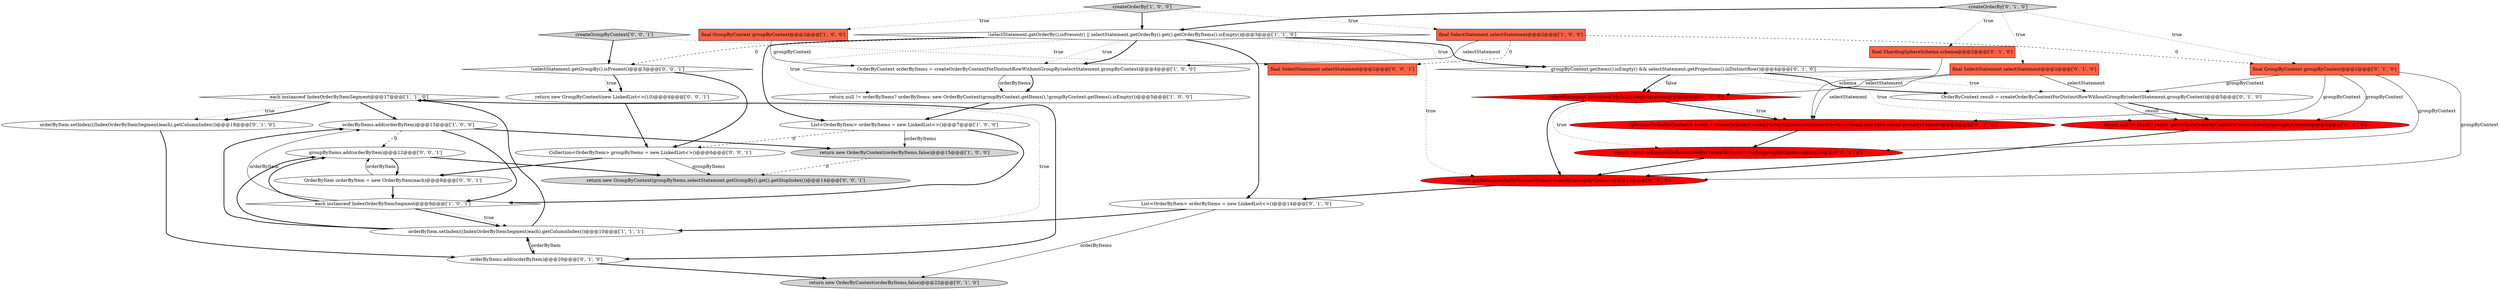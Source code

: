 digraph {
1 [style = filled, label = "each instanceof IndexOrderByItemSegment@@@17@@@['1', '1', '0']", fillcolor = white, shape = diamond image = "AAA0AAABBB1BBB"];
34 [style = filled, label = "return new GroupByContext(groupByItems,selectStatement.getGroupBy().get().getStopIndex())@@@14@@@['0', '0', '1']", fillcolor = lightgray, shape = ellipse image = "AAA0AAABBB3BBB"];
20 [style = filled, label = "OrderByContext result = createOrderByContextForDistinctRowWithoutGroupBy(selectStatement,groupByContext)@@@5@@@['0', '1', '0']", fillcolor = white, shape = ellipse image = "AAA0AAABBB2BBB"];
10 [style = filled, label = "final SelectStatement selectStatement@@@2@@@['1', '0', '0']", fillcolor = tomato, shape = box image = "AAA1AAABBB1BBB"];
17 [style = filled, label = "return getDefaultOrderByContextWithoutOrderBy(groupByContext)@@@12@@@['0', '1', '0']", fillcolor = red, shape = ellipse image = "AAA1AAABBB2BBB"];
21 [style = filled, label = "return result.orElse(getDefaultOrderByContextWithoutOrderBy(groupByContext))@@@10@@@['0', '1', '0']", fillcolor = red, shape = ellipse image = "AAA1AAABBB2BBB"];
31 [style = filled, label = "return new GroupByContext(new LinkedList<>(),0)@@@4@@@['0', '0', '1']", fillcolor = white, shape = ellipse image = "AAA0AAABBB3BBB"];
32 [style = filled, label = "createGroupByContext['0', '0', '1']", fillcolor = lightgray, shape = diamond image = "AAA0AAABBB3BBB"];
13 [style = filled, label = "Optional<OrderByContext> result = createOrderByContextForMySQLSelectWithoutOrderBy(schema,selectStatement,groupByContext)@@@9@@@['0', '1', '0']", fillcolor = red, shape = ellipse image = "AAA1AAABBB2BBB"];
8 [style = filled, label = "return null != orderByItems? orderByItems: new OrderByContext(groupByContext.getItems(),!groupByContext.getItems().isEmpty())@@@5@@@['1', '0', '0']", fillcolor = white, shape = ellipse image = "AAA0AAABBB1BBB"];
28 [style = filled, label = "groupByItems.add(orderByItem)@@@12@@@['0', '0', '1']", fillcolor = white, shape = ellipse image = "AAA0AAABBB3BBB"];
11 [style = filled, label = "List<OrderByItem> orderByItems = new LinkedList<>()@@@7@@@['1', '0', '0']", fillcolor = white, shape = ellipse image = "AAA0AAABBB1BBB"];
9 [style = filled, label = "orderByItems.add(orderByItem)@@@13@@@['1', '0', '0']", fillcolor = white, shape = ellipse image = "AAA0AAABBB1BBB"];
16 [style = filled, label = "createOrderBy['0', '1', '0']", fillcolor = lightgray, shape = diamond image = "AAA0AAABBB2BBB"];
26 [style = filled, label = "return null != result? result: getDefaultOrderByContextWithoutOrderBy(groupByContext)@@@6@@@['0', '1', '0']", fillcolor = red, shape = ellipse image = "AAA1AAABBB2BBB"];
3 [style = filled, label = "orderByItem.setIndex(((IndexOrderByItemSegment)each).getColumnIndex())@@@10@@@['1', '1', '1']", fillcolor = white, shape = ellipse image = "AAA0AAABBB1BBB"];
2 [style = filled, label = "final GroupByContext groupByContext@@@2@@@['1', '0', '0']", fillcolor = tomato, shape = box image = "AAA0AAABBB1BBB"];
5 [style = filled, label = "OrderByContext orderByItems = createOrderByContextForDistinctRowWithoutGroupBy(selectStatement,groupByContext)@@@4@@@['1', '0', '0']", fillcolor = white, shape = ellipse image = "AAA0AAABBB1BBB"];
7 [style = filled, label = "!selectStatement.getOrderBy().isPresent() || selectStatement.getOrderBy().get().getOrderByItems().isEmpty()@@@3@@@['1', '1', '0']", fillcolor = white, shape = diamond image = "AAA0AAABBB1BBB"];
24 [style = filled, label = "List<OrderByItem> orderByItems = new LinkedList<>()@@@14@@@['0', '1', '0']", fillcolor = white, shape = ellipse image = "AAA0AAABBB2BBB"];
25 [style = filled, label = "orderByItems.add(orderByItem)@@@20@@@['0', '1', '0']", fillcolor = white, shape = ellipse image = "AAA0AAABBB2BBB"];
30 [style = filled, label = "OrderByItem orderByItem = new OrderByItem(each)@@@8@@@['0', '0', '1']", fillcolor = white, shape = ellipse image = "AAA0AAABBB3BBB"];
29 [style = filled, label = "final SelectStatement selectStatement@@@2@@@['0', '0', '1']", fillcolor = tomato, shape = box image = "AAA0AAABBB3BBB"];
15 [style = filled, label = "groupByContext.getItems().isEmpty() && selectStatement.getProjections().isDistinctRow()@@@4@@@['0', '1', '0']", fillcolor = white, shape = diamond image = "AAA0AAABBB2BBB"];
33 [style = filled, label = "!selectStatement.getGroupBy().isPresent()@@@3@@@['0', '0', '1']", fillcolor = white, shape = diamond image = "AAA0AAABBB3BBB"];
14 [style = filled, label = "final SelectStatement selectStatement@@@2@@@['0', '1', '0']", fillcolor = tomato, shape = box image = "AAA0AAABBB2BBB"];
27 [style = filled, label = "Collection<OrderByItem> groupByItems = new LinkedList<>()@@@6@@@['0', '0', '1']", fillcolor = white, shape = ellipse image = "AAA0AAABBB3BBB"];
4 [style = filled, label = "createOrderBy['1', '0', '0']", fillcolor = lightgray, shape = diamond image = "AAA0AAABBB1BBB"];
23 [style = filled, label = "final GroupByContext groupByContext@@@2@@@['0', '1', '0']", fillcolor = tomato, shape = box image = "AAA1AAABBB2BBB"];
19 [style = filled, label = "return new OrderByContext(orderByItems,false)@@@22@@@['0', '1', '0']", fillcolor = lightgray, shape = ellipse image = "AAA0AAABBB2BBB"];
0 [style = filled, label = "each instanceof IndexOrderByItemSegment@@@9@@@['1', '0', '1']", fillcolor = white, shape = diamond image = "AAA0AAABBB1BBB"];
18 [style = filled, label = "selectStatement instanceof MySQLSelectStatement@@@8@@@['0', '1', '0']", fillcolor = red, shape = diamond image = "AAA1AAABBB2BBB"];
22 [style = filled, label = "final ShardingSphereSchema schema@@@2@@@['0', '1', '0']", fillcolor = tomato, shape = box image = "AAA0AAABBB2BBB"];
12 [style = filled, label = "orderByItem.setIndex(((IndexOrderByItemSegment)each).getColumnIndex())@@@18@@@['0', '1', '0']", fillcolor = white, shape = ellipse image = "AAA0AAABBB2BBB"];
6 [style = filled, label = "return new OrderByContext(orderByItems,false)@@@15@@@['1', '0', '0']", fillcolor = lightgray, shape = ellipse image = "AAA0AAABBB1BBB"];
0->3 [style = bold, label=""];
5->8 [style = bold, label=""];
23->21 [style = solid, label="groupByContext"];
23->20 [style = solid, label="groupByContext"];
7->11 [style = bold, label=""];
9->0 [style = bold, label=""];
3->1 [style = bold, label=""];
26->17 [style = bold, label=""];
28->30 [style = bold, label=""];
28->34 [style = bold, label=""];
4->10 [style = dotted, label="true"];
20->26 [style = bold, label=""];
23->13 [style = solid, label="groupByContext"];
23->17 [style = solid, label="groupByContext"];
20->26 [style = solid, label="result"];
27->30 [style = bold, label=""];
9->28 [style = dashed, label="0"];
25->3 [style = bold, label=""];
30->28 [style = solid, label="orderByItem"];
18->21 [style = dotted, label="true"];
16->7 [style = bold, label=""];
18->17 [style = bold, label=""];
15->20 [style = dotted, label="true"];
27->34 [style = solid, label="groupByItems"];
5->8 [style = solid, label="orderByItems"];
6->34 [style = dashed, label="0"];
0->28 [style = bold, label=""];
16->22 [style = dotted, label="true"];
10->29 [style = dashed, label="0"];
7->15 [style = dotted, label="true"];
16->23 [style = dotted, label="true"];
15->18 [style = bold, label=""];
2->5 [style = solid, label="groupByContext"];
4->7 [style = bold, label=""];
1->9 [style = bold, label=""];
33->27 [style = bold, label=""];
24->19 [style = solid, label="orderByItems"];
10->5 [style = solid, label="selectStatement"];
7->5 [style = dotted, label="true"];
9->6 [style = bold, label=""];
14->18 [style = solid, label="selectStatement"];
32->33 [style = bold, label=""];
3->9 [style = bold, label=""];
23->26 [style = solid, label="groupByContext"];
7->24 [style = bold, label=""];
7->5 [style = bold, label=""];
11->0 [style = bold, label=""];
17->24 [style = bold, label=""];
3->25 [style = solid, label="orderByItem"];
3->28 [style = bold, label=""];
31->27 [style = bold, label=""];
0->9 [style = solid, label="orderByItem"];
15->20 [style = bold, label=""];
12->25 [style = bold, label=""];
1->12 [style = dotted, label="true"];
16->14 [style = dotted, label="true"];
25->19 [style = bold, label=""];
18->13 [style = bold, label=""];
22->13 [style = solid, label="schema"];
1->12 [style = bold, label=""];
33->31 [style = bold, label=""];
14->20 [style = solid, label="selectStatement"];
15->18 [style = dotted, label="false"];
7->15 [style = bold, label=""];
30->0 [style = bold, label=""];
0->3 [style = dotted, label="true"];
32->29 [style = dotted, label="true"];
7->33 [style = dashed, label="0"];
11->27 [style = dashed, label="0"];
10->23 [style = dashed, label="0"];
7->8 [style = dotted, label="true"];
7->17 [style = dotted, label="true"];
11->6 [style = solid, label="orderByItems"];
8->11 [style = bold, label=""];
3->1 [style = dotted, label="true"];
13->21 [style = bold, label=""];
21->17 [style = bold, label=""];
4->2 [style = dotted, label="true"];
24->3 [style = bold, label=""];
14->13 [style = solid, label="selectStatement"];
1->25 [style = bold, label=""];
15->26 [style = dotted, label="true"];
18->13 [style = dotted, label="true"];
33->31 [style = dotted, label="true"];
}
